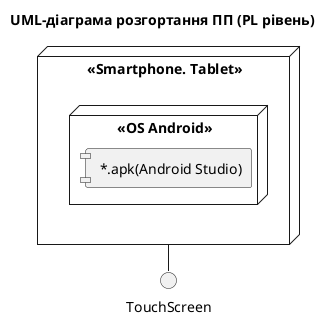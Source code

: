 @startuml

title UML-діаграма розгортання ПП (PL рівень)

left to right direction

skinparam componentStyle uml1

node "<<Smartphone. Tablet>>" as smartphone {
	node "<<OS Android>>" {
		component [ *.apk(Android Studio)]
	}
}

interface TouchScreen

TouchScreen - smartphone

@enduml
